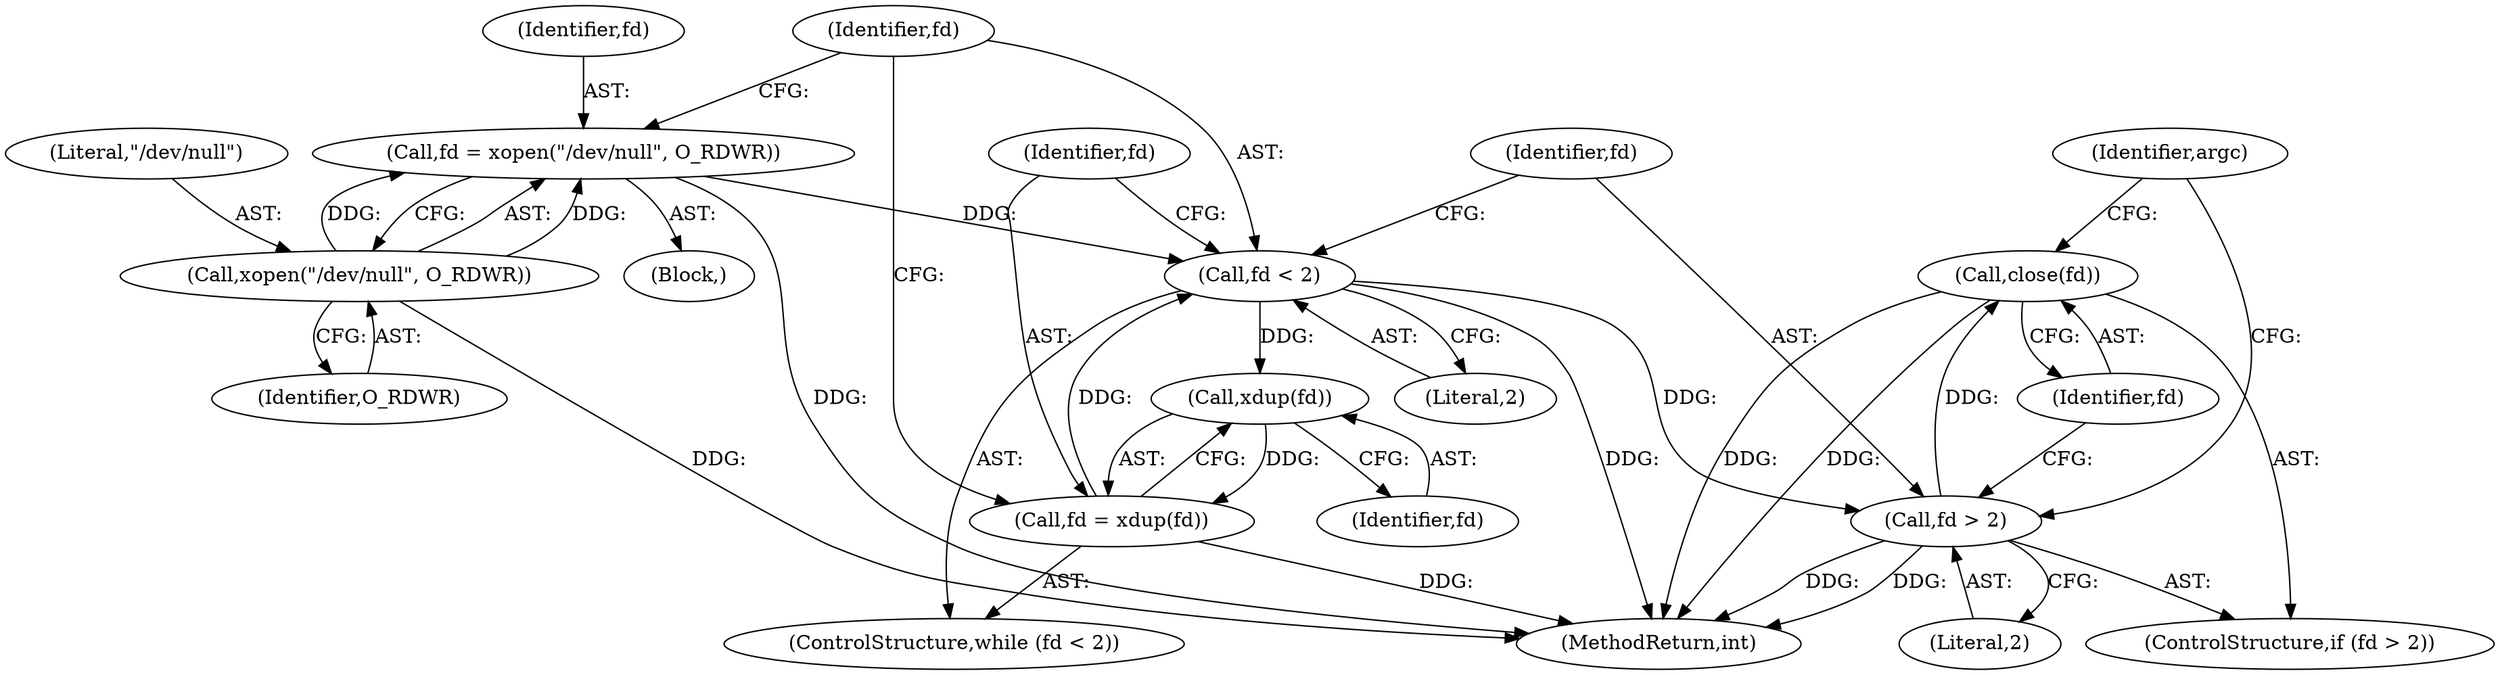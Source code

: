 digraph "0_abrt_8939398b82006ba1fec4ed491339fc075f43fc7c_1@API" {
"1000169" [label="(Call,close(fd))"];
"1000166" [label="(Call,fd > 2)"];
"1000158" [label="(Call,fd < 2)"];
"1000152" [label="(Call,fd = xopen(\"/dev/null\", O_RDWR))"];
"1000154" [label="(Call,xopen(\"/dev/null\", O_RDWR))"];
"1000161" [label="(Call,fd = xdup(fd))"];
"1000163" [label="(Call,xdup(fd))"];
"1000161" [label="(Call,fd = xdup(fd))"];
"1000164" [label="(Identifier,fd)"];
"1000170" [label="(Identifier,fd)"];
"1000165" [label="(ControlStructure,if (fd > 2))"];
"1000160" [label="(Literal,2)"];
"1000159" [label="(Identifier,fd)"];
"1000155" [label="(Literal,\"/dev/null\")"];
"1000153" [label="(Identifier,fd)"];
"1000163" [label="(Call,xdup(fd))"];
"1001228" [label="(MethodReturn,int)"];
"1000173" [label="(Identifier,argc)"];
"1000156" [label="(Identifier,O_RDWR)"];
"1000157" [label="(ControlStructure,while (fd < 2))"];
"1000150" [label="(Block,)"];
"1000158" [label="(Call,fd < 2)"];
"1000152" [label="(Call,fd = xopen(\"/dev/null\", O_RDWR))"];
"1000154" [label="(Call,xopen(\"/dev/null\", O_RDWR))"];
"1000167" [label="(Identifier,fd)"];
"1000162" [label="(Identifier,fd)"];
"1000169" [label="(Call,close(fd))"];
"1000168" [label="(Literal,2)"];
"1000166" [label="(Call,fd > 2)"];
"1000169" -> "1000165"  [label="AST: "];
"1000169" -> "1000170"  [label="CFG: "];
"1000170" -> "1000169"  [label="AST: "];
"1000173" -> "1000169"  [label="CFG: "];
"1000169" -> "1001228"  [label="DDG: "];
"1000169" -> "1001228"  [label="DDG: "];
"1000166" -> "1000169"  [label="DDG: "];
"1000166" -> "1000165"  [label="AST: "];
"1000166" -> "1000168"  [label="CFG: "];
"1000167" -> "1000166"  [label="AST: "];
"1000168" -> "1000166"  [label="AST: "];
"1000170" -> "1000166"  [label="CFG: "];
"1000173" -> "1000166"  [label="CFG: "];
"1000166" -> "1001228"  [label="DDG: "];
"1000166" -> "1001228"  [label="DDG: "];
"1000158" -> "1000166"  [label="DDG: "];
"1000158" -> "1000157"  [label="AST: "];
"1000158" -> "1000160"  [label="CFG: "];
"1000159" -> "1000158"  [label="AST: "];
"1000160" -> "1000158"  [label="AST: "];
"1000162" -> "1000158"  [label="CFG: "];
"1000167" -> "1000158"  [label="CFG: "];
"1000158" -> "1001228"  [label="DDG: "];
"1000152" -> "1000158"  [label="DDG: "];
"1000161" -> "1000158"  [label="DDG: "];
"1000158" -> "1000163"  [label="DDG: "];
"1000152" -> "1000150"  [label="AST: "];
"1000152" -> "1000154"  [label="CFG: "];
"1000153" -> "1000152"  [label="AST: "];
"1000154" -> "1000152"  [label="AST: "];
"1000159" -> "1000152"  [label="CFG: "];
"1000152" -> "1001228"  [label="DDG: "];
"1000154" -> "1000152"  [label="DDG: "];
"1000154" -> "1000152"  [label="DDG: "];
"1000154" -> "1000156"  [label="CFG: "];
"1000155" -> "1000154"  [label="AST: "];
"1000156" -> "1000154"  [label="AST: "];
"1000154" -> "1001228"  [label="DDG: "];
"1000161" -> "1000157"  [label="AST: "];
"1000161" -> "1000163"  [label="CFG: "];
"1000162" -> "1000161"  [label="AST: "];
"1000163" -> "1000161"  [label="AST: "];
"1000159" -> "1000161"  [label="CFG: "];
"1000161" -> "1001228"  [label="DDG: "];
"1000163" -> "1000161"  [label="DDG: "];
"1000163" -> "1000164"  [label="CFG: "];
"1000164" -> "1000163"  [label="AST: "];
}
